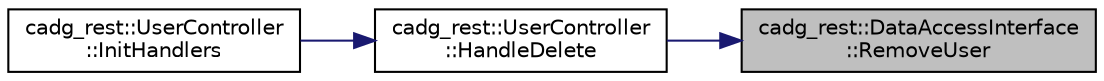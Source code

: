 digraph "cadg_rest::DataAccessInterface::RemoveUser"
{
 // LATEX_PDF_SIZE
  edge [fontname="Helvetica",fontsize="10",labelfontname="Helvetica",labelfontsize="10"];
  node [fontname="Helvetica",fontsize="10",shape=record];
  rankdir="RL";
  Node20 [label="cadg_rest::DataAccessInterface\l::RemoveUser",height=0.2,width=0.4,color="black", fillcolor="grey75", style="filled", fontcolor="black",tooltip="Removes a user by the provided id."];
  Node20 -> Node21 [dir="back",color="midnightblue",fontsize="10",style="solid",fontname="Helvetica"];
  Node21 [label="cadg_rest::UserController\l::HandleDelete",height=0.2,width=0.4,color="black", fillcolor="white", style="filled",URL="$classcadg__rest_1_1_user_controller.html#a99ed4e9459766b3e000814b503378a2d",tooltip="Removes an existing user."];
  Node21 -> Node22 [dir="back",color="midnightblue",fontsize="10",style="solid",fontname="Helvetica"];
  Node22 [label="cadg_rest::UserController\l::InitHandlers",height=0.2,width=0.4,color="black", fillcolor="white", style="filled",URL="$classcadg__rest_1_1_user_controller.html#a213210b1e1f8f7417133f3290fbb9b67",tooltip="Initializes listeners and binds methods to proper handlers."];
}

